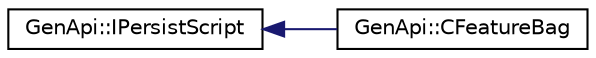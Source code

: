 digraph "Graphical Class Hierarchy"
{
  edge [fontname="Helvetica",fontsize="10",labelfontname="Helvetica",labelfontsize="10"];
  node [fontname="Helvetica",fontsize="10",shape=record];
  rankdir="LR";
  Node1 [label="GenApi::IPersistScript",height=0.2,width=0.4,color="black", fillcolor="white", style="filled",URL="$struct_gen_api_1_1_i_persist_script.html",tooltip="Basic interface to persist values to. "];
  Node1 -> Node2 [dir="back",color="midnightblue",fontsize="10",style="solid",fontname="Helvetica"];
  Node2 [label="GenApi::CFeatureBag",height=0.2,width=0.4,color="black", fillcolor="white", style="filled",URL="$class_gen_api_1_1_c_feature_bag.html",tooltip="Bag holding streamable features of a nodetree. "];
}
